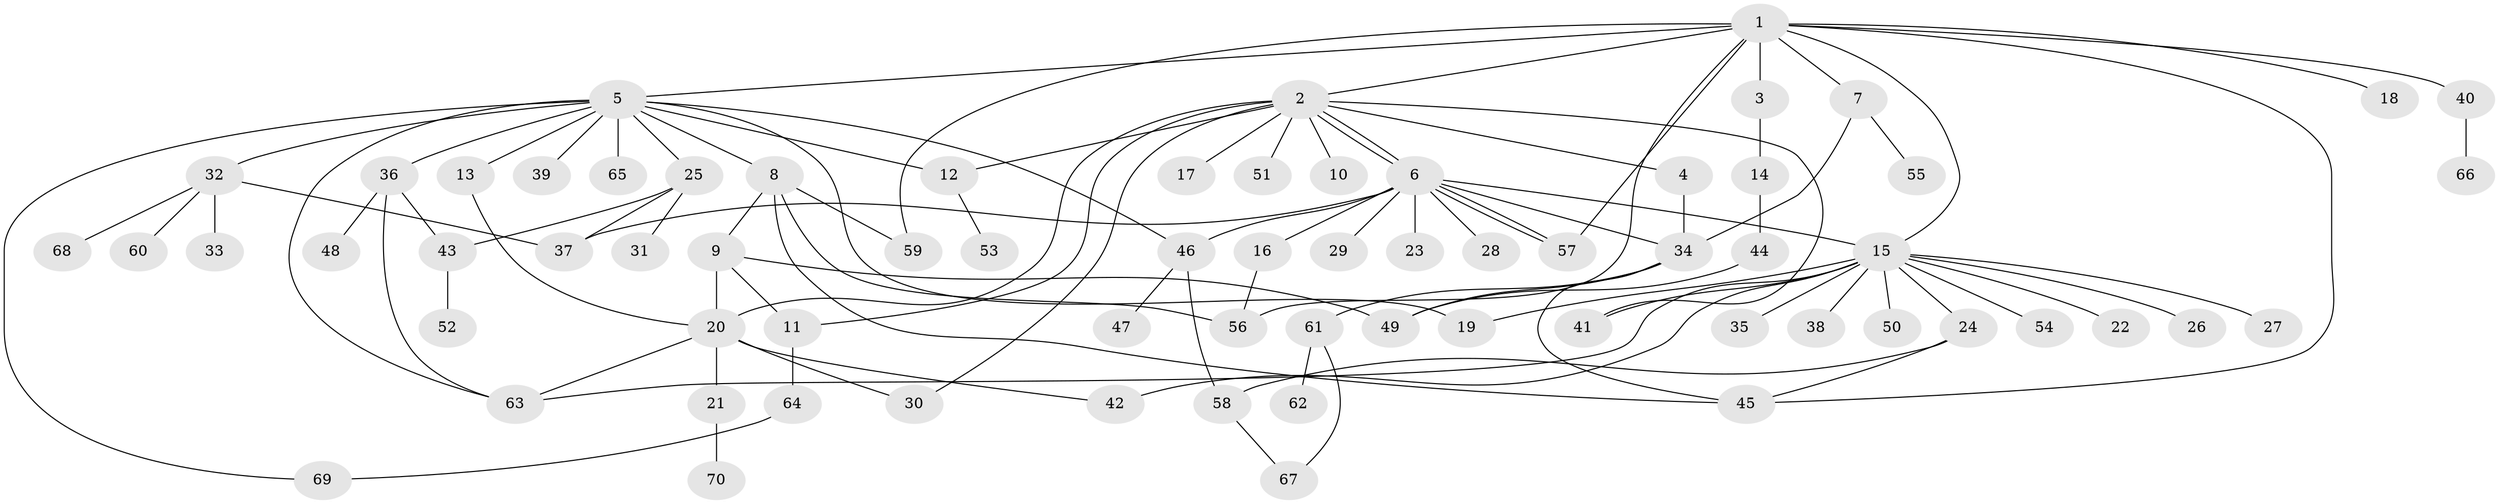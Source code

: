// coarse degree distribution, {11: 0.04, 2: 0.18, 6: 0.02, 15: 0.02, 10: 0.02, 3: 0.14, 5: 0.08, 7: 0.02, 13: 0.02, 1: 0.44, 4: 0.02}
// Generated by graph-tools (version 1.1) at 2025/51/02/27/25 19:51:56]
// undirected, 70 vertices, 101 edges
graph export_dot {
graph [start="1"]
  node [color=gray90,style=filled];
  1;
  2;
  3;
  4;
  5;
  6;
  7;
  8;
  9;
  10;
  11;
  12;
  13;
  14;
  15;
  16;
  17;
  18;
  19;
  20;
  21;
  22;
  23;
  24;
  25;
  26;
  27;
  28;
  29;
  30;
  31;
  32;
  33;
  34;
  35;
  36;
  37;
  38;
  39;
  40;
  41;
  42;
  43;
  44;
  45;
  46;
  47;
  48;
  49;
  50;
  51;
  52;
  53;
  54;
  55;
  56;
  57;
  58;
  59;
  60;
  61;
  62;
  63;
  64;
  65;
  66;
  67;
  68;
  69;
  70;
  1 -- 2;
  1 -- 3;
  1 -- 5;
  1 -- 7;
  1 -- 15;
  1 -- 18;
  1 -- 40;
  1 -- 45;
  1 -- 56;
  1 -- 57;
  1 -- 59;
  2 -- 4;
  2 -- 6;
  2 -- 6;
  2 -- 10;
  2 -- 11;
  2 -- 12;
  2 -- 17;
  2 -- 20;
  2 -- 30;
  2 -- 41;
  2 -- 51;
  3 -- 14;
  4 -- 34;
  5 -- 8;
  5 -- 12;
  5 -- 13;
  5 -- 19;
  5 -- 25;
  5 -- 32;
  5 -- 36;
  5 -- 39;
  5 -- 46;
  5 -- 63;
  5 -- 65;
  5 -- 69;
  6 -- 15;
  6 -- 16;
  6 -- 23;
  6 -- 28;
  6 -- 29;
  6 -- 34;
  6 -- 37;
  6 -- 46;
  6 -- 57;
  6 -- 57;
  7 -- 34;
  7 -- 55;
  8 -- 9;
  8 -- 45;
  8 -- 56;
  8 -- 59;
  9 -- 11;
  9 -- 20;
  9 -- 49;
  11 -- 64;
  12 -- 53;
  13 -- 20;
  14 -- 44;
  15 -- 19;
  15 -- 22;
  15 -- 24;
  15 -- 26;
  15 -- 27;
  15 -- 35;
  15 -- 38;
  15 -- 41;
  15 -- 42;
  15 -- 50;
  15 -- 54;
  15 -- 63;
  16 -- 56;
  20 -- 21;
  20 -- 30;
  20 -- 42;
  20 -- 63;
  21 -- 70;
  24 -- 45;
  24 -- 58;
  25 -- 31;
  25 -- 37;
  25 -- 43;
  32 -- 33;
  32 -- 37;
  32 -- 60;
  32 -- 68;
  34 -- 45;
  34 -- 49;
  34 -- 61;
  36 -- 43;
  36 -- 48;
  36 -- 63;
  40 -- 66;
  43 -- 52;
  44 -- 49;
  46 -- 47;
  46 -- 58;
  58 -- 67;
  61 -- 62;
  61 -- 67;
  64 -- 69;
}
